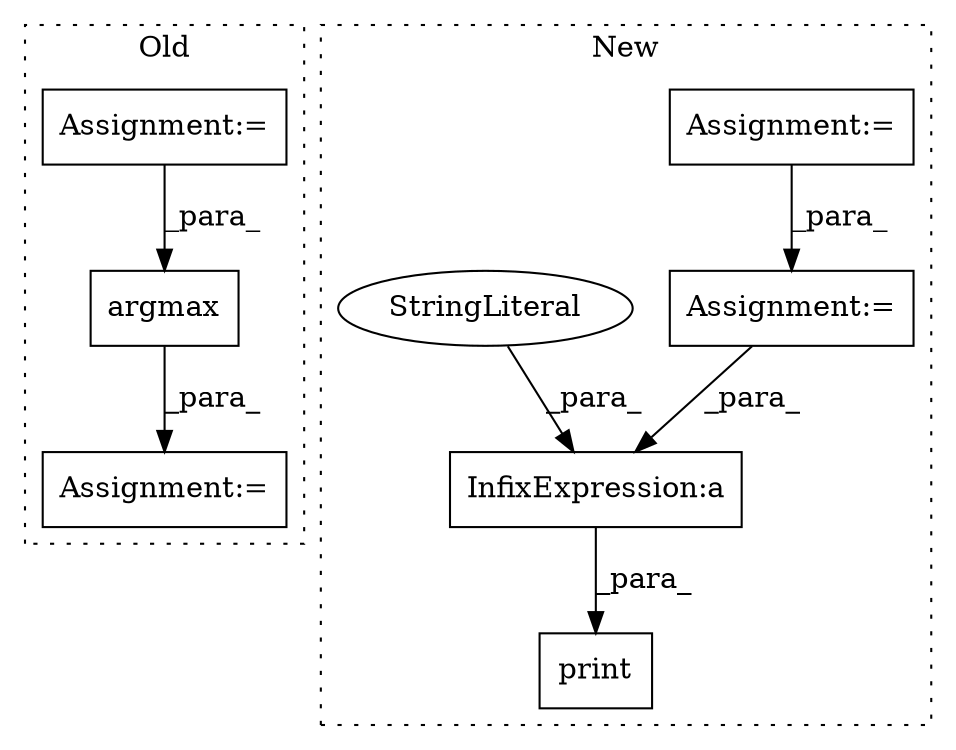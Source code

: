 digraph G {
subgraph cluster0 {
1 [label="argmax" a="32" s="6629,6637" l="7,1" shape="box"];
5 [label="Assignment:=" a="7" s="6482" l="16" shape="box"];
8 [label="Assignment:=" a="7" s="6622" l="1" shape="box"];
label = "Old";
style="dotted";
}
subgraph cluster1 {
2 [label="print" a="32" s="8411,8468" l="6,1" shape="box"];
3 [label="Assignment:=" a="7" s="8371" l="1" shape="box"];
4 [label="Assignment:=" a="7" s="8325" l="1" shape="box"];
6 [label="InfixExpression:a" a="27" s="8461" l="3" shape="box"];
7 [label="StringLiteral" a="45" s="8417" l="44" shape="ellipse"];
label = "New";
style="dotted";
}
1 -> 8 [label="_para_"];
3 -> 6 [label="_para_"];
4 -> 3 [label="_para_"];
5 -> 1 [label="_para_"];
6 -> 2 [label="_para_"];
7 -> 6 [label="_para_"];
}